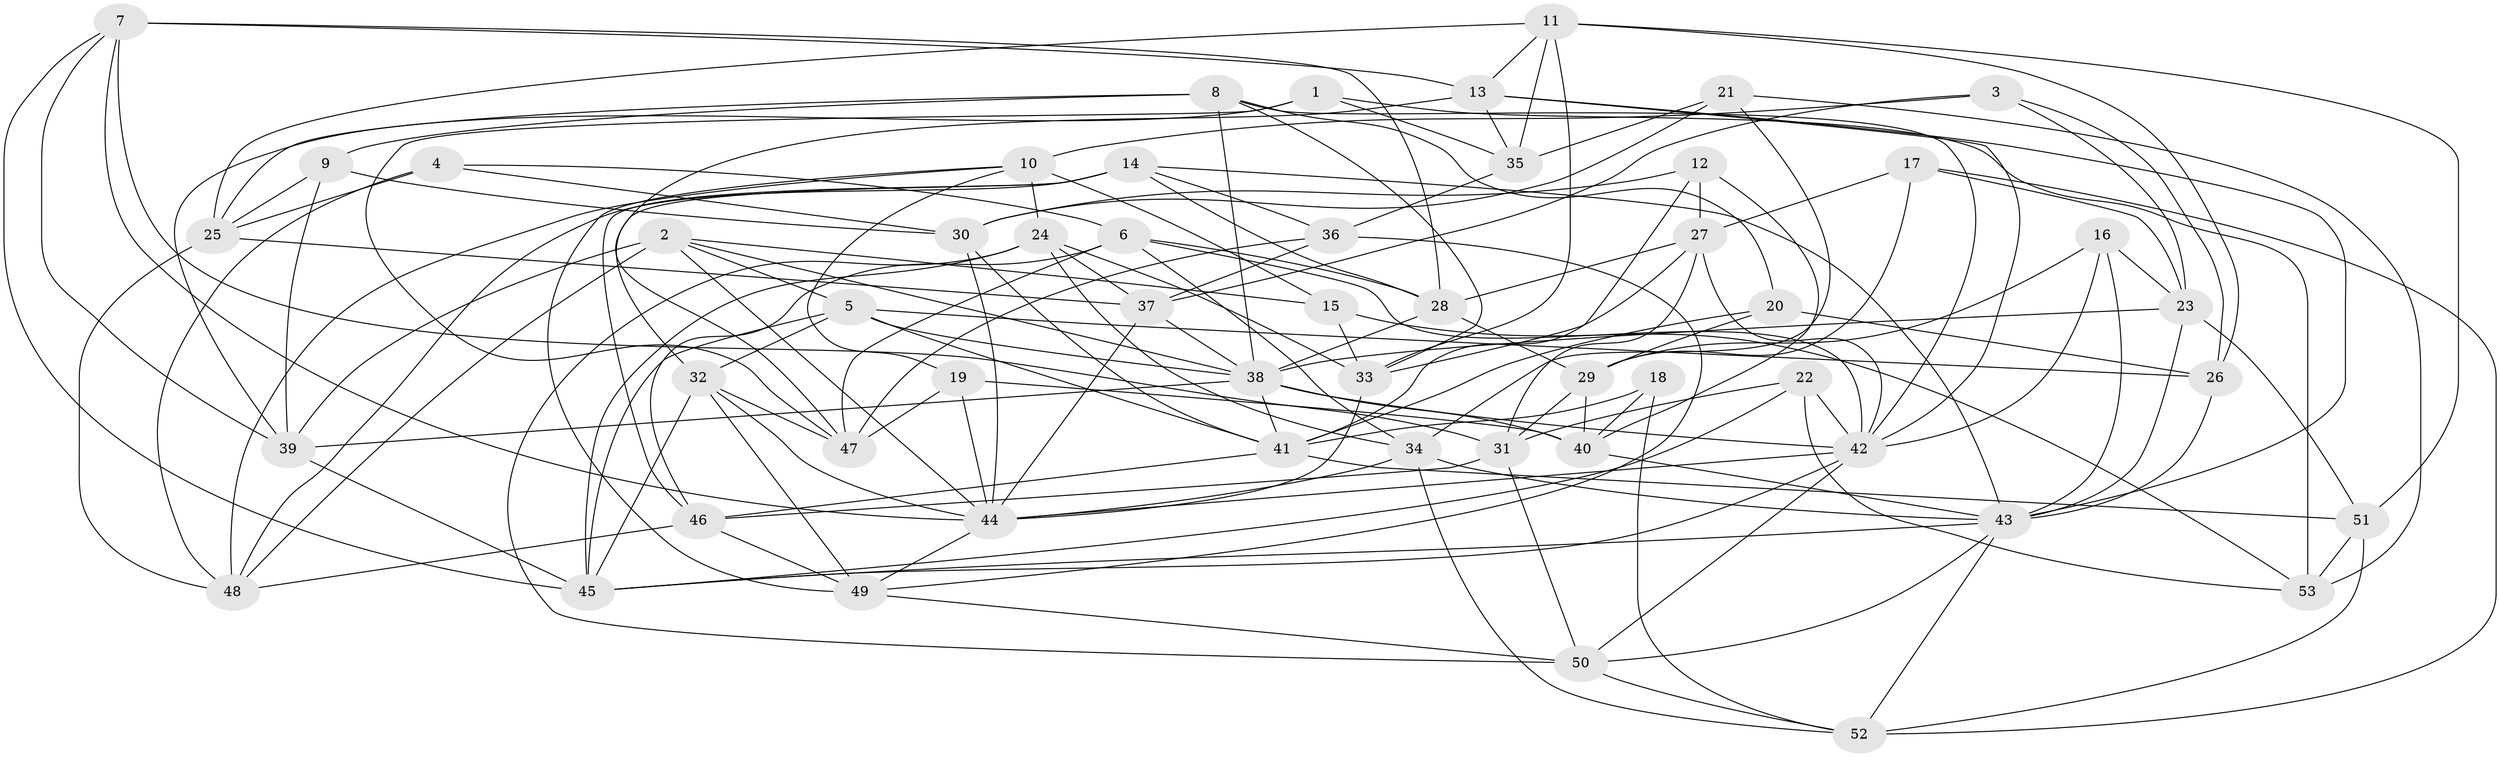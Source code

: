 // original degree distribution, {4: 1.0}
// Generated by graph-tools (version 1.1) at 2025/27/03/09/25 03:27:01]
// undirected, 53 vertices, 153 edges
graph export_dot {
graph [start="1"]
  node [color=gray90,style=filled];
  1;
  2;
  3;
  4;
  5;
  6;
  7;
  8;
  9;
  10;
  11;
  12;
  13;
  14;
  15;
  16;
  17;
  18;
  19;
  20;
  21;
  22;
  23;
  24;
  25;
  26;
  27;
  28;
  29;
  30;
  31;
  32;
  33;
  34;
  35;
  36;
  37;
  38;
  39;
  40;
  41;
  42;
  43;
  44;
  45;
  46;
  47;
  48;
  49;
  50;
  51;
  52;
  53;
  1 -- 35 [weight=1.0];
  1 -- 39 [weight=1.0];
  1 -- 47 [weight=1.0];
  1 -- 53 [weight=1.0];
  2 -- 5 [weight=1.0];
  2 -- 15 [weight=1.0];
  2 -- 38 [weight=1.0];
  2 -- 39 [weight=1.0];
  2 -- 44 [weight=1.0];
  2 -- 48 [weight=1.0];
  3 -- 10 [weight=1.0];
  3 -- 23 [weight=1.0];
  3 -- 26 [weight=1.0];
  3 -- 37 [weight=1.0];
  4 -- 6 [weight=1.0];
  4 -- 25 [weight=1.0];
  4 -- 30 [weight=1.0];
  4 -- 48 [weight=1.0];
  5 -- 26 [weight=2.0];
  5 -- 32 [weight=1.0];
  5 -- 38 [weight=1.0];
  5 -- 41 [weight=2.0];
  5 -- 45 [weight=1.0];
  6 -- 28 [weight=1.0];
  6 -- 34 [weight=1.0];
  6 -- 42 [weight=1.0];
  6 -- 46 [weight=1.0];
  6 -- 47 [weight=1.0];
  7 -- 13 [weight=1.0];
  7 -- 28 [weight=1.0];
  7 -- 31 [weight=1.0];
  7 -- 39 [weight=1.0];
  7 -- 44 [weight=1.0];
  7 -- 45 [weight=1.0];
  8 -- 9 [weight=1.0];
  8 -- 20 [weight=1.0];
  8 -- 25 [weight=1.0];
  8 -- 33 [weight=1.0];
  8 -- 38 [weight=1.0];
  8 -- 42 [weight=1.0];
  9 -- 25 [weight=1.0];
  9 -- 30 [weight=1.0];
  9 -- 39 [weight=1.0];
  10 -- 15 [weight=1.0];
  10 -- 19 [weight=1.0];
  10 -- 24 [weight=1.0];
  10 -- 48 [weight=1.0];
  10 -- 49 [weight=1.0];
  11 -- 13 [weight=1.0];
  11 -- 25 [weight=1.0];
  11 -- 26 [weight=1.0];
  11 -- 33 [weight=1.0];
  11 -- 35 [weight=1.0];
  11 -- 51 [weight=1.0];
  12 -- 27 [weight=1.0];
  12 -- 30 [weight=1.0];
  12 -- 40 [weight=1.0];
  12 -- 41 [weight=1.0];
  13 -- 35 [weight=1.0];
  13 -- 42 [weight=1.0];
  13 -- 43 [weight=1.0];
  13 -- 47 [weight=1.0];
  14 -- 28 [weight=1.0];
  14 -- 32 [weight=1.0];
  14 -- 36 [weight=1.0];
  14 -- 43 [weight=1.0];
  14 -- 46 [weight=1.0];
  14 -- 48 [weight=1.0];
  15 -- 33 [weight=1.0];
  15 -- 53 [weight=1.0];
  16 -- 23 [weight=1.0];
  16 -- 29 [weight=1.0];
  16 -- 42 [weight=1.0];
  16 -- 43 [weight=1.0];
  17 -- 23 [weight=1.0];
  17 -- 27 [weight=1.0];
  17 -- 29 [weight=1.0];
  17 -- 52 [weight=1.0];
  18 -- 40 [weight=1.0];
  18 -- 41 [weight=2.0];
  18 -- 52 [weight=1.0];
  19 -- 40 [weight=1.0];
  19 -- 44 [weight=1.0];
  19 -- 47 [weight=1.0];
  20 -- 26 [weight=1.0];
  20 -- 29 [weight=1.0];
  20 -- 41 [weight=1.0];
  21 -- 30 [weight=1.0];
  21 -- 34 [weight=1.0];
  21 -- 35 [weight=1.0];
  21 -- 53 [weight=1.0];
  22 -- 31 [weight=1.0];
  22 -- 42 [weight=1.0];
  22 -- 45 [weight=1.0];
  22 -- 53 [weight=1.0];
  23 -- 38 [weight=1.0];
  23 -- 43 [weight=1.0];
  23 -- 51 [weight=1.0];
  24 -- 33 [weight=1.0];
  24 -- 34 [weight=1.0];
  24 -- 37 [weight=1.0];
  24 -- 45 [weight=1.0];
  24 -- 50 [weight=1.0];
  25 -- 37 [weight=1.0];
  25 -- 48 [weight=1.0];
  26 -- 43 [weight=1.0];
  27 -- 28 [weight=1.0];
  27 -- 31 [weight=1.0];
  27 -- 33 [weight=1.0];
  27 -- 42 [weight=1.0];
  28 -- 29 [weight=1.0];
  28 -- 38 [weight=1.0];
  29 -- 31 [weight=1.0];
  29 -- 40 [weight=1.0];
  30 -- 41 [weight=1.0];
  30 -- 44 [weight=1.0];
  31 -- 46 [weight=1.0];
  31 -- 50 [weight=1.0];
  32 -- 44 [weight=1.0];
  32 -- 45 [weight=1.0];
  32 -- 47 [weight=1.0];
  32 -- 49 [weight=1.0];
  33 -- 44 [weight=1.0];
  34 -- 43 [weight=1.0];
  34 -- 44 [weight=1.0];
  34 -- 52 [weight=1.0];
  35 -- 36 [weight=2.0];
  36 -- 37 [weight=1.0];
  36 -- 47 [weight=1.0];
  36 -- 49 [weight=1.0];
  37 -- 38 [weight=1.0];
  37 -- 44 [weight=1.0];
  38 -- 39 [weight=1.0];
  38 -- 40 [weight=1.0];
  38 -- 41 [weight=1.0];
  38 -- 42 [weight=1.0];
  39 -- 45 [weight=1.0];
  40 -- 43 [weight=1.0];
  41 -- 46 [weight=1.0];
  41 -- 51 [weight=1.0];
  42 -- 44 [weight=1.0];
  42 -- 45 [weight=1.0];
  42 -- 50 [weight=1.0];
  43 -- 45 [weight=1.0];
  43 -- 50 [weight=1.0];
  43 -- 52 [weight=1.0];
  44 -- 49 [weight=1.0];
  46 -- 48 [weight=1.0];
  46 -- 49 [weight=1.0];
  49 -- 50 [weight=1.0];
  50 -- 52 [weight=1.0];
  51 -- 52 [weight=1.0];
  51 -- 53 [weight=2.0];
}
